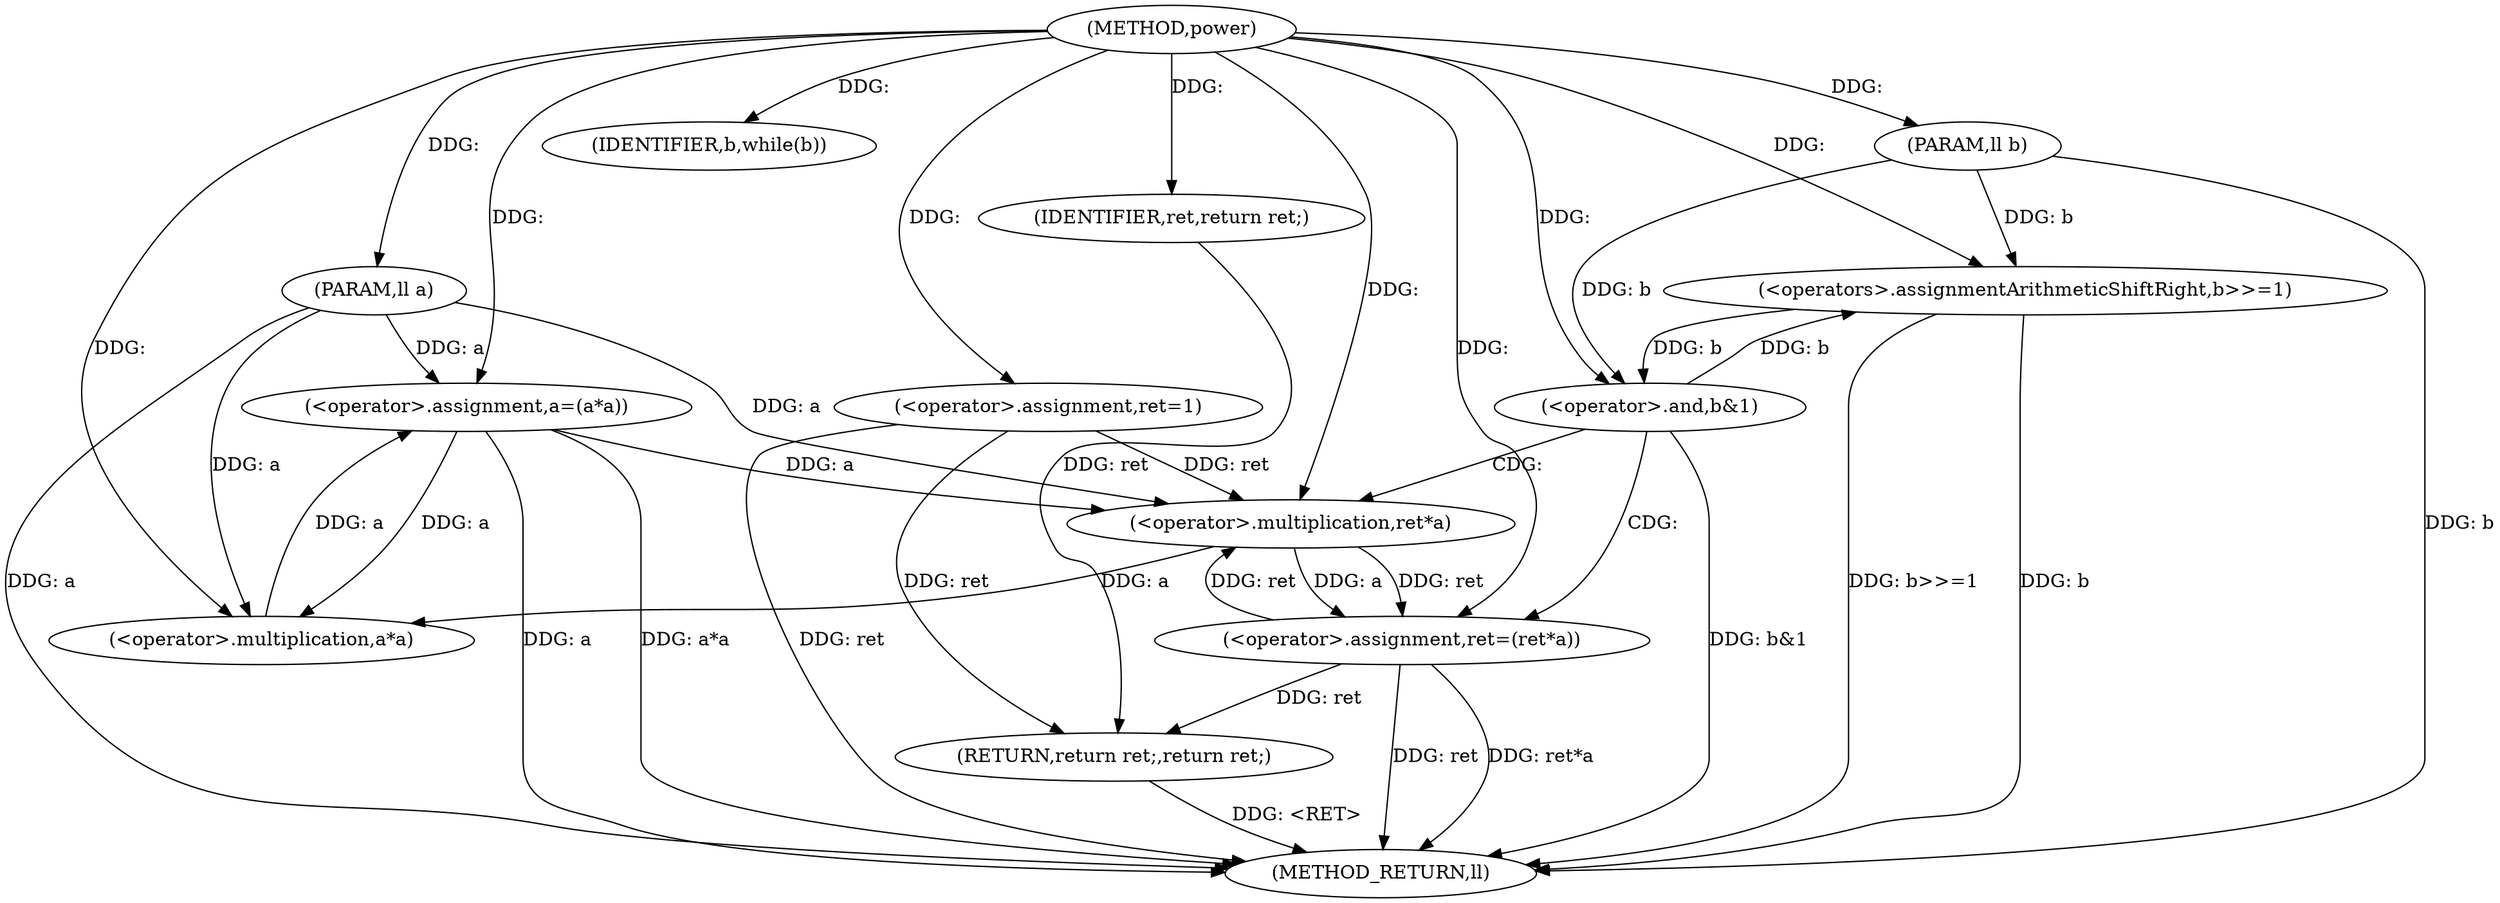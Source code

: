 digraph "power" {  
"1000110" [label = "(METHOD,power)" ]
"1000140" [label = "(METHOD_RETURN,ll)" ]
"1000111" [label = "(PARAM,ll a)" ]
"1000112" [label = "(PARAM,ll b)" ]
"1000115" [label = "(<operator>.assignment,ret=1)" ]
"1000138" [label = "(RETURN,return ret;,return ret;)" ]
"1000119" [label = "(IDENTIFIER,b,while(b))" ]
"1000139" [label = "(IDENTIFIER,ret,return ret;)" ]
"1000130" [label = "(<operators>.assignmentArithmeticShiftRight,b>>=1)" ]
"1000133" [label = "(<operator>.assignment,a=(a*a))" ]
"1000122" [label = "(<operator>.and,b&1)" ]
"1000125" [label = "(<operator>.assignment,ret=(ret*a))" ]
"1000135" [label = "(<operator>.multiplication,a*a)" ]
"1000127" [label = "(<operator>.multiplication,ret*a)" ]
  "1000138" -> "1000140"  [ label = "DDG: <RET>"] 
  "1000111" -> "1000140"  [ label = "DDG: a"] 
  "1000112" -> "1000140"  [ label = "DDG: b"] 
  "1000115" -> "1000140"  [ label = "DDG: ret"] 
  "1000122" -> "1000140"  [ label = "DDG: b&1"] 
  "1000125" -> "1000140"  [ label = "DDG: ret"] 
  "1000125" -> "1000140"  [ label = "DDG: ret*a"] 
  "1000130" -> "1000140"  [ label = "DDG: b"] 
  "1000130" -> "1000140"  [ label = "DDG: b>>=1"] 
  "1000133" -> "1000140"  [ label = "DDG: a"] 
  "1000133" -> "1000140"  [ label = "DDG: a*a"] 
  "1000110" -> "1000111"  [ label = "DDG: "] 
  "1000110" -> "1000112"  [ label = "DDG: "] 
  "1000110" -> "1000115"  [ label = "DDG: "] 
  "1000139" -> "1000138"  [ label = "DDG: ret"] 
  "1000115" -> "1000138"  [ label = "DDG: ret"] 
  "1000125" -> "1000138"  [ label = "DDG: ret"] 
  "1000110" -> "1000119"  [ label = "DDG: "] 
  "1000110" -> "1000139"  [ label = "DDG: "] 
  "1000135" -> "1000133"  [ label = "DDG: a"] 
  "1000127" -> "1000125"  [ label = "DDG: ret"] 
  "1000127" -> "1000125"  [ label = "DDG: a"] 
  "1000122" -> "1000130"  [ label = "DDG: b"] 
  "1000112" -> "1000130"  [ label = "DDG: b"] 
  "1000110" -> "1000130"  [ label = "DDG: "] 
  "1000111" -> "1000133"  [ label = "DDG: a"] 
  "1000110" -> "1000133"  [ label = "DDG: "] 
  "1000130" -> "1000122"  [ label = "DDG: b"] 
  "1000112" -> "1000122"  [ label = "DDG: b"] 
  "1000110" -> "1000122"  [ label = "DDG: "] 
  "1000110" -> "1000125"  [ label = "DDG: "] 
  "1000127" -> "1000135"  [ label = "DDG: a"] 
  "1000133" -> "1000135"  [ label = "DDG: a"] 
  "1000111" -> "1000135"  [ label = "DDG: a"] 
  "1000110" -> "1000135"  [ label = "DDG: "] 
  "1000115" -> "1000127"  [ label = "DDG: ret"] 
  "1000125" -> "1000127"  [ label = "DDG: ret"] 
  "1000110" -> "1000127"  [ label = "DDG: "] 
  "1000133" -> "1000127"  [ label = "DDG: a"] 
  "1000111" -> "1000127"  [ label = "DDG: a"] 
  "1000122" -> "1000125"  [ label = "CDG: "] 
  "1000122" -> "1000127"  [ label = "CDG: "] 
}

